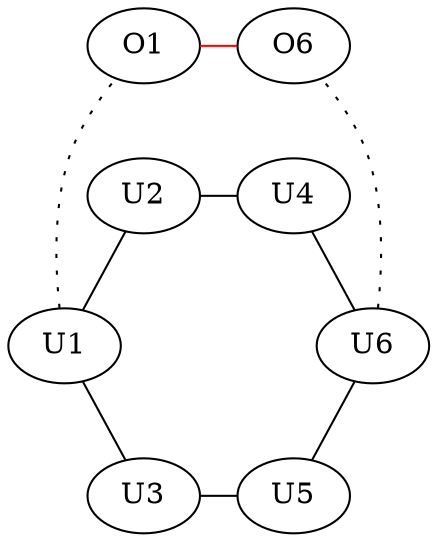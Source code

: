 graph {
	rankdir=TD

    {O1} -- {O6}[color = red]

    subgraph {
		label="Overlay"
        center=true
	
        O1 O6
        
        {rank=same O1 O6}
	}

    {U1} -- U2 -- U4 -- {U6}
    {U1} -- U3 -- U5 -- {U6}
    {U2} -- {U5}[style = invis]
    {U4} -- {U3}[style = invis]

    subgraph {
		label="Underlay"
        center=true
	
        U1 U2 U3 U4 U5 U6

        {rank=same U2 U4}
        {rank=same U1 U6}
        {rank=same U3 U5}
	}

    {U1} -- {O1}[style=dotted]
    {U6} -- {O6}[style=dotted]
    {O1} -- {U2 U4} -- {O6}[style=invis]
}
